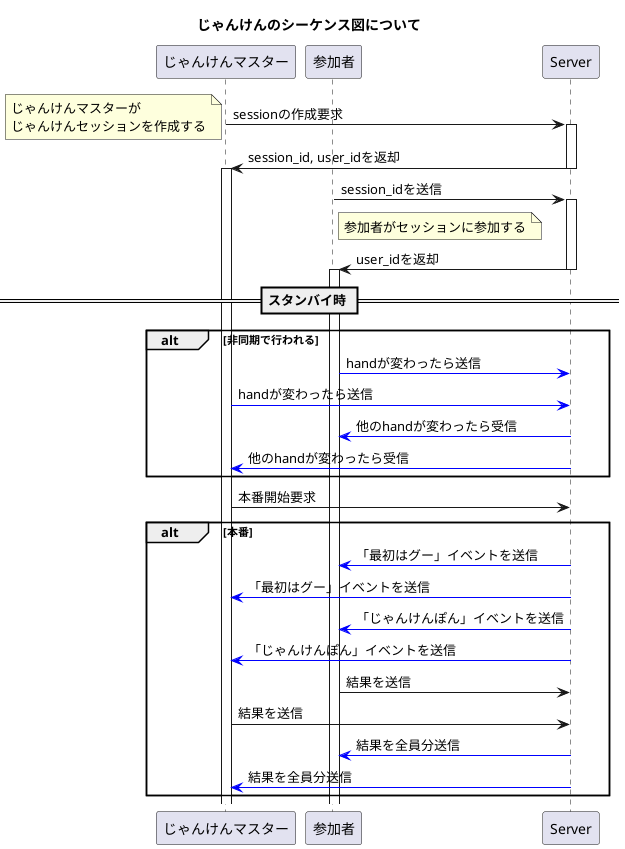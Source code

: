 @startuml じゃんけんのシーケンス図について
title じゃんけんのシーケンス図について
participant じゃんけんマスター
participant 参加者
participant Server

じゃんけんマスター -> Server: sessionの作成要求
note left: じゃんけんマスターが\nじゃんけんセッションを作成する
activate Server
じゃんけんマスター <- Server: session_id, user_idを返却
deactivate Server
activate じゃんけんマスター
参加者 -> Server: session_idを送信
note right of 参加者: 参加者がセッションに参加する
activate Server
参加者 <- Server: user_idを返却
deactivate Server
activate 参加者

== スタンバイ時 ==
alt 非同期で行われる
    参加者 -[#blue]> Server: handが変わったら送信
    じゃんけんマスター -[#blue]> Server: handが変わったら送信
    参加者 <[#blue]- Server: 他のhandが変わったら受信
    じゃんけんマスター <[#blue]- Server: 他のhandが変わったら受信
end

じゃんけんマスター -> Server: 本番開始要求

alt 本番
    参加者 <[#blue]- Server: 「最初はグー」イベントを送信
    じゃんけんマスター <[#blue]- Server: 「最初はグー」イベントを送信
    参加者 <[#blue]- Server: 「じゃんけんぽん」イベントを送信
    じゃんけんマスター <[#blue]- Server: 「じゃんけんぽん」イベントを送信
    参加者 -> Server: 結果を送信
    じゃんけんマスター -> Server: 結果を送信


    参加者 <[#blue]- Server: 結果を全員分送信
    じゃんけんマスター <[#blue]- Server: 結果を全員分送信

end
@enduml